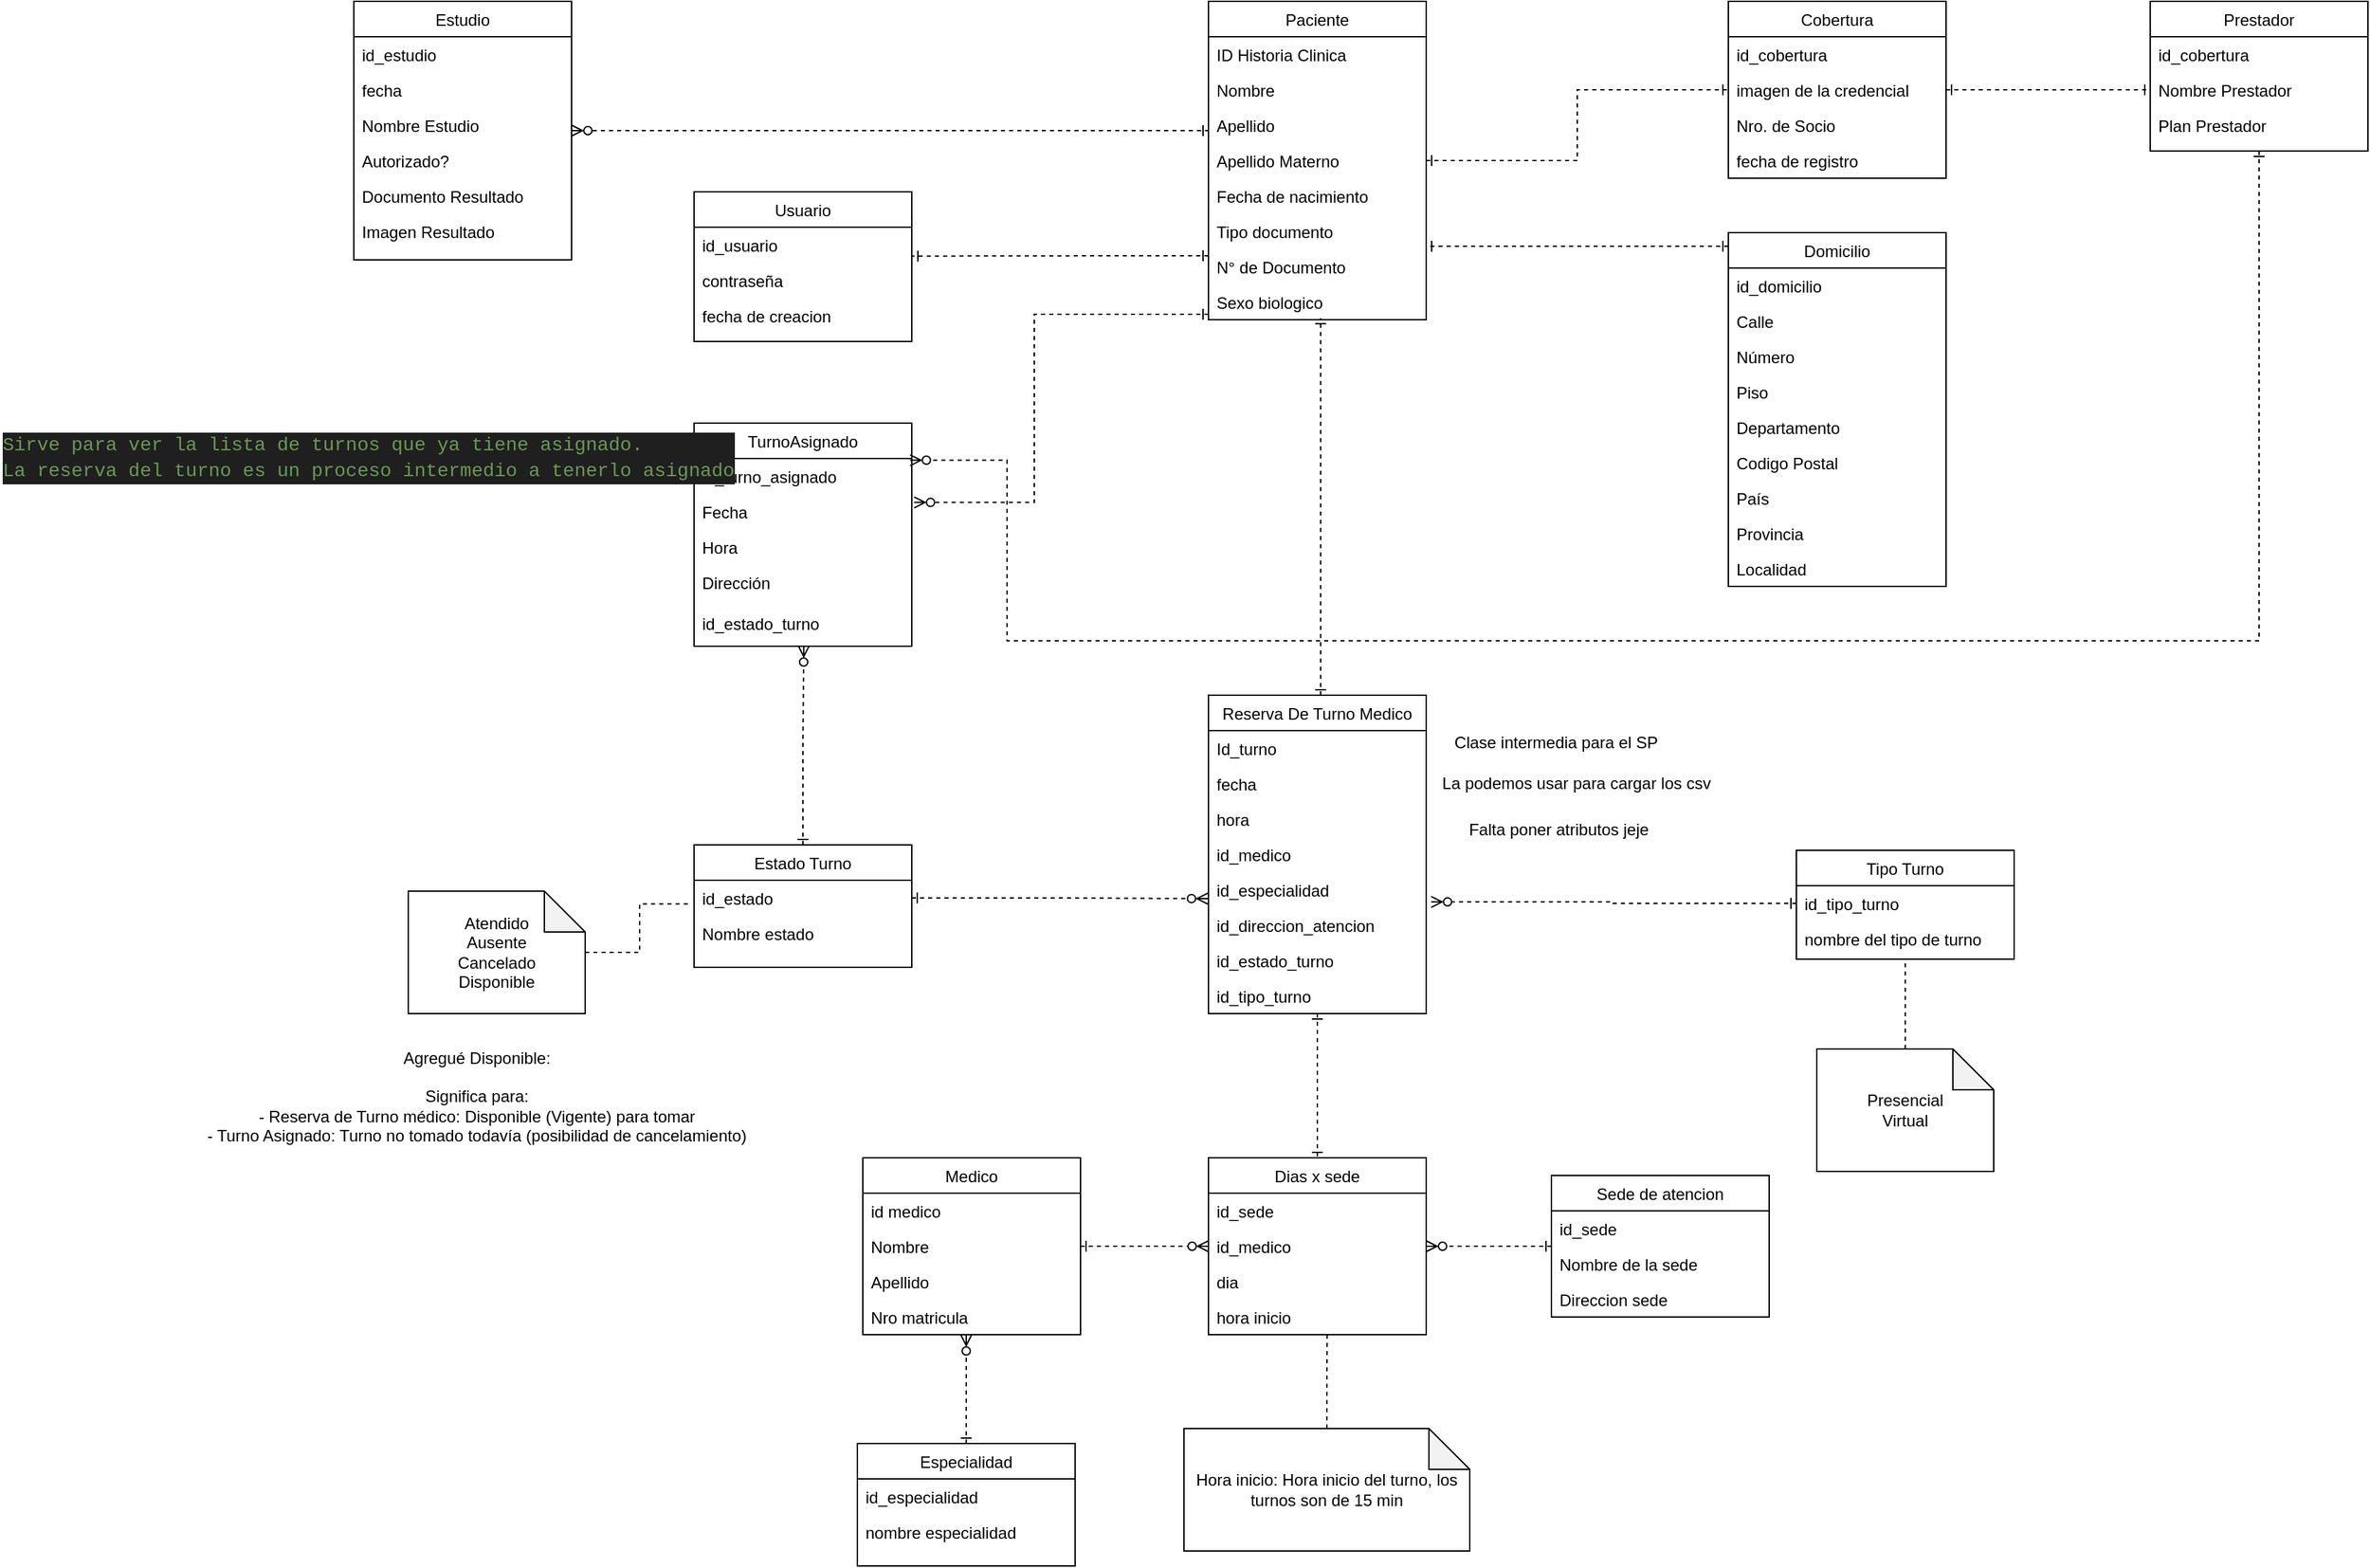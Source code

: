 <mxfile>
    <diagram id="C5RBs43oDa-KdzZeNtuy" name="Page-1">
        <mxGraphModel dx="1587" dy="499" grid="1" gridSize="10" guides="1" tooltips="1" connect="1" arrows="1" fold="1" page="0" pageScale="1" pageWidth="827" pageHeight="1169" math="0" shadow="0">
            <root>
                <mxCell id="WIyWlLk6GJQsqaUBKTNV-0"/>
                <mxCell id="WIyWlLk6GJQsqaUBKTNV-1" parent="WIyWlLk6GJQsqaUBKTNV-0"/>
                <mxCell id="zkfFHV4jXpPFQw0GAbJ--0" value="Estudio" style="swimlane;fontStyle=0;align=center;verticalAlign=top;childLayout=stackLayout;horizontal=1;startSize=26;horizontalStack=0;resizeParent=1;resizeLast=0;collapsible=1;marginBottom=0;rounded=0;shadow=0;strokeWidth=1;" parent="WIyWlLk6GJQsqaUBKTNV-1" vertex="1">
                    <mxGeometry x="-120" y="120" width="160" height="190" as="geometry">
                        <mxRectangle x="230" y="140" width="160" height="26" as="alternateBounds"/>
                    </mxGeometry>
                </mxCell>
                <mxCell id="zkfFHV4jXpPFQw0GAbJ--1" value="id_estudio" style="text;align=left;verticalAlign=top;spacingLeft=4;spacingRight=4;overflow=hidden;rotatable=0;points=[[0,0.5],[1,0.5]];portConstraint=eastwest;" parent="zkfFHV4jXpPFQw0GAbJ--0" vertex="1">
                    <mxGeometry y="26" width="160" height="26" as="geometry"/>
                </mxCell>
                <mxCell id="zkfFHV4jXpPFQw0GAbJ--2" value="fecha" style="text;align=left;verticalAlign=top;spacingLeft=4;spacingRight=4;overflow=hidden;rotatable=0;points=[[0,0.5],[1,0.5]];portConstraint=eastwest;rounded=0;shadow=0;html=0;" parent="zkfFHV4jXpPFQw0GAbJ--0" vertex="1">
                    <mxGeometry y="52" width="160" height="26" as="geometry"/>
                </mxCell>
                <mxCell id="zkfFHV4jXpPFQw0GAbJ--3" value="Nombre Estudio" style="text;align=left;verticalAlign=top;spacingLeft=4;spacingRight=4;overflow=hidden;rotatable=0;points=[[0,0.5],[1,0.5]];portConstraint=eastwest;rounded=0;shadow=0;html=0;" parent="zkfFHV4jXpPFQw0GAbJ--0" vertex="1">
                    <mxGeometry y="78" width="160" height="26" as="geometry"/>
                </mxCell>
                <mxCell id="pEM2ANyeIzqWAeLa3izc-1" value="Autorizado?" style="text;align=left;verticalAlign=top;spacingLeft=4;spacingRight=4;overflow=hidden;rotatable=0;points=[[0,0.5],[1,0.5]];portConstraint=eastwest;rounded=0;shadow=0;html=0;" parent="zkfFHV4jXpPFQw0GAbJ--0" vertex="1">
                    <mxGeometry y="104" width="160" height="26" as="geometry"/>
                </mxCell>
                <mxCell id="pEM2ANyeIzqWAeLa3izc-3" value="Documento Resultado" style="text;align=left;verticalAlign=top;spacingLeft=4;spacingRight=4;overflow=hidden;rotatable=0;points=[[0,0.5],[1,0.5]];portConstraint=eastwest;rounded=0;shadow=0;html=0;" parent="zkfFHV4jXpPFQw0GAbJ--0" vertex="1">
                    <mxGeometry y="130" width="160" height="26" as="geometry"/>
                </mxCell>
                <mxCell id="pEM2ANyeIzqWAeLa3izc-4" value="Imagen Resultado" style="text;align=left;verticalAlign=top;spacingLeft=4;spacingRight=4;overflow=hidden;rotatable=0;points=[[0,0.5],[1,0.5]];portConstraint=eastwest;rounded=0;shadow=0;html=0;" parent="zkfFHV4jXpPFQw0GAbJ--0" vertex="1">
                    <mxGeometry y="156" width="160" height="26" as="geometry"/>
                </mxCell>
                <mxCell id="zkfFHV4jXpPFQw0GAbJ--17" value="Paciente" style="swimlane;fontStyle=0;align=center;verticalAlign=top;childLayout=stackLayout;horizontal=1;startSize=26;horizontalStack=0;resizeParent=1;resizeLast=0;collapsible=1;marginBottom=0;rounded=0;shadow=0;strokeWidth=1;" parent="WIyWlLk6GJQsqaUBKTNV-1" vertex="1">
                    <mxGeometry x="508" y="120" width="160" height="234" as="geometry">
                        <mxRectangle x="550" y="140" width="160" height="26" as="alternateBounds"/>
                    </mxGeometry>
                </mxCell>
                <mxCell id="zkfFHV4jXpPFQw0GAbJ--18" value="ID Historia Clinica" style="text;align=left;verticalAlign=top;spacingLeft=4;spacingRight=4;overflow=hidden;rotatable=0;points=[[0,0.5],[1,0.5]];portConstraint=eastwest;" parent="zkfFHV4jXpPFQw0GAbJ--17" vertex="1">
                    <mxGeometry y="26" width="160" height="26" as="geometry"/>
                </mxCell>
                <mxCell id="zkfFHV4jXpPFQw0GAbJ--19" value="Nombre" style="text;align=left;verticalAlign=top;spacingLeft=4;spacingRight=4;overflow=hidden;rotatable=0;points=[[0,0.5],[1,0.5]];portConstraint=eastwest;rounded=0;shadow=0;html=0;" parent="zkfFHV4jXpPFQw0GAbJ--17" vertex="1">
                    <mxGeometry y="52" width="160" height="26" as="geometry"/>
                </mxCell>
                <mxCell id="zkfFHV4jXpPFQw0GAbJ--20" value="Apellido" style="text;align=left;verticalAlign=top;spacingLeft=4;spacingRight=4;overflow=hidden;rotatable=0;points=[[0,0.5],[1,0.5]];portConstraint=eastwest;rounded=0;shadow=0;html=0;" parent="zkfFHV4jXpPFQw0GAbJ--17" vertex="1">
                    <mxGeometry y="78" width="160" height="26" as="geometry"/>
                </mxCell>
                <mxCell id="zkfFHV4jXpPFQw0GAbJ--21" value="Apellido Materno" style="text;align=left;verticalAlign=top;spacingLeft=4;spacingRight=4;overflow=hidden;rotatable=0;points=[[0,0.5],[1,0.5]];portConstraint=eastwest;rounded=0;shadow=0;html=0;" parent="zkfFHV4jXpPFQw0GAbJ--17" vertex="1">
                    <mxGeometry y="104" width="160" height="26" as="geometry"/>
                </mxCell>
                <mxCell id="zkfFHV4jXpPFQw0GAbJ--22" value="Fecha de nacimiento" style="text;align=left;verticalAlign=top;spacingLeft=4;spacingRight=4;overflow=hidden;rotatable=0;points=[[0,0.5],[1,0.5]];portConstraint=eastwest;rounded=0;shadow=0;html=0;" parent="zkfFHV4jXpPFQw0GAbJ--17" vertex="1">
                    <mxGeometry y="130" width="160" height="26" as="geometry"/>
                </mxCell>
                <mxCell id="zkfFHV4jXpPFQw0GAbJ--25" value="Tipo documento" style="text;align=left;verticalAlign=top;spacingLeft=4;spacingRight=4;overflow=hidden;rotatable=0;points=[[0,0.5],[1,0.5]];portConstraint=eastwest;" parent="zkfFHV4jXpPFQw0GAbJ--17" vertex="1">
                    <mxGeometry y="156" width="160" height="26" as="geometry"/>
                </mxCell>
                <mxCell id="pEM2ANyeIzqWAeLa3izc-5" value="N° de Documento&#10;" style="text;align=left;verticalAlign=top;spacingLeft=4;spacingRight=4;overflow=hidden;rotatable=0;points=[[0,0.5],[1,0.5]];portConstraint=eastwest;" parent="zkfFHV4jXpPFQw0GAbJ--17" vertex="1">
                    <mxGeometry y="182" width="160" height="26" as="geometry"/>
                </mxCell>
                <mxCell id="pEM2ANyeIzqWAeLa3izc-6" value="Sexo biologico" style="text;align=left;verticalAlign=top;spacingLeft=4;spacingRight=4;overflow=hidden;rotatable=0;points=[[0,0.5],[1,0.5]];portConstraint=eastwest;" parent="zkfFHV4jXpPFQw0GAbJ--17" vertex="1">
                    <mxGeometry y="208" width="160" height="26" as="geometry"/>
                </mxCell>
                <mxCell id="zkfFHV4jXpPFQw0GAbJ--26" value="" style="endArrow=ERone;shadow=0;strokeWidth=1;rounded=0;curved=0;endFill=0;edgeStyle=elbowEdgeStyle;elbow=vertical;startArrow=ERzeroToMany;startFill=0;dashed=1;" parent="WIyWlLk6GJQsqaUBKTNV-1" source="zkfFHV4jXpPFQw0GAbJ--0" target="zkfFHV4jXpPFQw0GAbJ--17" edge="1">
                    <mxGeometry x="0.5" y="41" relative="1" as="geometry">
                        <mxPoint x="380" y="192" as="sourcePoint"/>
                        <mxPoint x="540" y="192" as="targetPoint"/>
                        <mxPoint x="-40" y="32" as="offset"/>
                    </mxGeometry>
                </mxCell>
                <mxCell id="zkfFHV4jXpPFQw0GAbJ--27" value="" style="resizable=0;align=left;verticalAlign=bottom;labelBackgroundColor=none;fontSize=12;" parent="zkfFHV4jXpPFQw0GAbJ--26" connectable="0" vertex="1">
                    <mxGeometry x="-1" relative="1" as="geometry">
                        <mxPoint y="4" as="offset"/>
                    </mxGeometry>
                </mxCell>
                <mxCell id="pEM2ANyeIzqWAeLa3izc-139" style="edgeStyle=orthogonalEdgeStyle;rounded=0;orthogonalLoop=1;jettySize=auto;html=1;entryX=0.5;entryY=0;entryDx=0;entryDy=0;dashed=1;endArrow=ERone;endFill=0;startArrow=ERone;startFill=0;" parent="WIyWlLk6GJQsqaUBKTNV-1" source="pEM2ANyeIzqWAeLa3izc-7" target="pEM2ANyeIzqWAeLa3izc-114" edge="1">
                    <mxGeometry relative="1" as="geometry"/>
                </mxCell>
                <mxCell id="pEM2ANyeIzqWAeLa3izc-7" value="Reserva De Turno Medico" style="swimlane;fontStyle=0;align=center;verticalAlign=top;childLayout=stackLayout;horizontal=1;startSize=26;horizontalStack=0;resizeParent=1;resizeLast=0;collapsible=1;marginBottom=0;rounded=0;shadow=0;strokeWidth=1;" parent="WIyWlLk6GJQsqaUBKTNV-1" vertex="1">
                    <mxGeometry x="508" y="630" width="160" height="234" as="geometry">
                        <mxRectangle x="550" y="140" width="160" height="26" as="alternateBounds"/>
                    </mxGeometry>
                </mxCell>
                <mxCell id="pEM2ANyeIzqWAeLa3izc-8" value="Id_turno" style="text;align=left;verticalAlign=top;spacingLeft=4;spacingRight=4;overflow=hidden;rotatable=0;points=[[0,0.5],[1,0.5]];portConstraint=eastwest;" parent="pEM2ANyeIzqWAeLa3izc-7" vertex="1">
                    <mxGeometry y="26" width="160" height="26" as="geometry"/>
                </mxCell>
                <mxCell id="pEM2ANyeIzqWAeLa3izc-9" value="fecha" style="text;align=left;verticalAlign=top;spacingLeft=4;spacingRight=4;overflow=hidden;rotatable=0;points=[[0,0.5],[1,0.5]];portConstraint=eastwest;rounded=0;shadow=0;html=0;" parent="pEM2ANyeIzqWAeLa3izc-7" vertex="1">
                    <mxGeometry y="52" width="160" height="26" as="geometry"/>
                </mxCell>
                <mxCell id="pEM2ANyeIzqWAeLa3izc-10" value="hora" style="text;align=left;verticalAlign=top;spacingLeft=4;spacingRight=4;overflow=hidden;rotatable=0;points=[[0,0.5],[1,0.5]];portConstraint=eastwest;rounded=0;shadow=0;html=0;" parent="pEM2ANyeIzqWAeLa3izc-7" vertex="1">
                    <mxGeometry y="78" width="160" height="26" as="geometry"/>
                </mxCell>
                <mxCell id="pEM2ANyeIzqWAeLa3izc-11" value="id_medico" style="text;align=left;verticalAlign=top;spacingLeft=4;spacingRight=4;overflow=hidden;rotatable=0;points=[[0,0.5],[1,0.5]];portConstraint=eastwest;rounded=0;shadow=0;html=0;" parent="pEM2ANyeIzqWAeLa3izc-7" vertex="1">
                    <mxGeometry y="104" width="160" height="26" as="geometry"/>
                </mxCell>
                <mxCell id="pEM2ANyeIzqWAeLa3izc-12" value="id_especialidad" style="text;align=left;verticalAlign=top;spacingLeft=4;spacingRight=4;overflow=hidden;rotatable=0;points=[[0,0.5],[1,0.5]];portConstraint=eastwest;rounded=0;shadow=0;html=0;" parent="pEM2ANyeIzqWAeLa3izc-7" vertex="1">
                    <mxGeometry y="130" width="160" height="26" as="geometry"/>
                </mxCell>
                <mxCell id="pEM2ANyeIzqWAeLa3izc-13" value="id_direccion_atencion" style="text;align=left;verticalAlign=top;spacingLeft=4;spacingRight=4;overflow=hidden;rotatable=0;points=[[0,0.5],[1,0.5]];portConstraint=eastwest;" parent="pEM2ANyeIzqWAeLa3izc-7" vertex="1">
                    <mxGeometry y="156" width="160" height="26" as="geometry"/>
                </mxCell>
                <mxCell id="pEM2ANyeIzqWAeLa3izc-14" value="id_estado_turno" style="text;align=left;verticalAlign=top;spacingLeft=4;spacingRight=4;overflow=hidden;rotatable=0;points=[[0,0.5],[1,0.5]];portConstraint=eastwest;" parent="pEM2ANyeIzqWAeLa3izc-7" vertex="1">
                    <mxGeometry y="182" width="160" height="26" as="geometry"/>
                </mxCell>
                <mxCell id="pEM2ANyeIzqWAeLa3izc-15" value="id_tipo_turno" style="text;align=left;verticalAlign=top;spacingLeft=4;spacingRight=4;overflow=hidden;rotatable=0;points=[[0,0.5],[1,0.5]];portConstraint=eastwest;" parent="pEM2ANyeIzqWAeLa3izc-7" vertex="1">
                    <mxGeometry y="208" width="160" height="26" as="geometry"/>
                </mxCell>
                <mxCell id="pEM2ANyeIzqWAeLa3izc-16" style="edgeStyle=orthogonalEdgeStyle;rounded=0;orthogonalLoop=1;jettySize=auto;html=1;entryX=0.515;entryY=0.959;entryDx=0;entryDy=0;entryPerimeter=0;endArrow=ERone;endFill=0;dashed=1;startArrow=ERone;startFill=0;" parent="WIyWlLk6GJQsqaUBKTNV-1" source="pEM2ANyeIzqWAeLa3izc-7" target="pEM2ANyeIzqWAeLa3izc-6" edge="1">
                    <mxGeometry relative="1" as="geometry">
                        <Array as="points">
                            <mxPoint x="590" y="353"/>
                        </Array>
                    </mxGeometry>
                </mxCell>
                <mxCell id="pEM2ANyeIzqWAeLa3izc-18" value="TurnoAsignado" style="swimlane;fontStyle=0;align=center;verticalAlign=top;childLayout=stackLayout;horizontal=1;startSize=26;horizontalStack=0;resizeParent=1;resizeLast=0;collapsible=1;marginBottom=0;rounded=0;shadow=0;strokeWidth=1;" parent="WIyWlLk6GJQsqaUBKTNV-1" vertex="1">
                    <mxGeometry x="130" y="430" width="160" height="164" as="geometry">
                        <mxRectangle x="550" y="140" width="160" height="26" as="alternateBounds"/>
                    </mxGeometry>
                </mxCell>
                <mxCell id="pEM2ANyeIzqWAeLa3izc-19" value="id_turno_asignado" style="text;align=left;verticalAlign=top;spacingLeft=4;spacingRight=4;overflow=hidden;rotatable=0;points=[[0,0.5],[1,0.5]];portConstraint=eastwest;" parent="pEM2ANyeIzqWAeLa3izc-18" vertex="1">
                    <mxGeometry y="26" width="160" height="26" as="geometry"/>
                </mxCell>
                <mxCell id="pEM2ANyeIzqWAeLa3izc-20" value="Fecha" style="text;align=left;verticalAlign=top;spacingLeft=4;spacingRight=4;overflow=hidden;rotatable=0;points=[[0,0.5],[1,0.5]];portConstraint=eastwest;rounded=0;shadow=0;html=0;" parent="pEM2ANyeIzqWAeLa3izc-18" vertex="1">
                    <mxGeometry y="52" width="160" height="26" as="geometry"/>
                </mxCell>
                <mxCell id="pEM2ANyeIzqWAeLa3izc-21" value="Hora" style="text;align=left;verticalAlign=top;spacingLeft=4;spacingRight=4;overflow=hidden;rotatable=0;points=[[0,0.5],[1,0.5]];portConstraint=eastwest;rounded=0;shadow=0;html=0;" parent="pEM2ANyeIzqWAeLa3izc-18" vertex="1">
                    <mxGeometry y="78" width="160" height="26" as="geometry"/>
                </mxCell>
                <mxCell id="pEM2ANyeIzqWAeLa3izc-22" value="Dirección" style="text;align=left;verticalAlign=top;spacingLeft=4;spacingRight=4;overflow=hidden;rotatable=0;points=[[0,0.5],[1,0.5]];portConstraint=eastwest;rounded=0;shadow=0;html=0;" parent="pEM2ANyeIzqWAeLa3izc-18" vertex="1">
                    <mxGeometry y="104" width="160" height="30" as="geometry"/>
                </mxCell>
                <mxCell id="pEM2ANyeIzqWAeLa3izc-27" value="id_estado_turno" style="text;align=left;verticalAlign=top;spacingLeft=4;spacingRight=4;overflow=hidden;rotatable=0;points=[[0,0.5],[1,0.5]];portConstraint=eastwest;rounded=0;shadow=0;html=0;" parent="pEM2ANyeIzqWAeLa3izc-18" vertex="1">
                    <mxGeometry y="134" width="160" height="30" as="geometry"/>
                </mxCell>
                <mxCell id="pEM2ANyeIzqWAeLa3izc-34" style="edgeStyle=orthogonalEdgeStyle;rounded=0;orthogonalLoop=1;jettySize=auto;html=1;entryX=1.011;entryY=0.242;entryDx=0;entryDy=0;entryPerimeter=0;startArrow=ERone;startFill=0;endArrow=ERzeroToMany;endFill=0;dashed=1;" parent="WIyWlLk6GJQsqaUBKTNV-1" source="zkfFHV4jXpPFQw0GAbJ--17" target="pEM2ANyeIzqWAeLa3izc-20" edge="1">
                    <mxGeometry relative="1" as="geometry">
                        <Array as="points">
                            <mxPoint x="380" y="350"/>
                            <mxPoint x="380" y="488"/>
                        </Array>
                    </mxGeometry>
                </mxCell>
                <mxCell id="pEM2ANyeIzqWAeLa3izc-35" value="Usuario" style="swimlane;fontStyle=0;align=center;verticalAlign=top;childLayout=stackLayout;horizontal=1;startSize=26;horizontalStack=0;resizeParent=1;resizeLast=0;collapsible=1;marginBottom=0;rounded=0;shadow=0;strokeWidth=1;" parent="WIyWlLk6GJQsqaUBKTNV-1" vertex="1">
                    <mxGeometry x="130" y="260" width="160" height="110" as="geometry">
                        <mxRectangle x="550" y="140" width="160" height="26" as="alternateBounds"/>
                    </mxGeometry>
                </mxCell>
                <mxCell id="pEM2ANyeIzqWAeLa3izc-36" value="id_usuario" style="text;align=left;verticalAlign=top;spacingLeft=4;spacingRight=4;overflow=hidden;rotatable=0;points=[[0,0.5],[1,0.5]];portConstraint=eastwest;" parent="pEM2ANyeIzqWAeLa3izc-35" vertex="1">
                    <mxGeometry y="26" width="160" height="26" as="geometry"/>
                </mxCell>
                <mxCell id="pEM2ANyeIzqWAeLa3izc-37" value="contraseña" style="text;align=left;verticalAlign=top;spacingLeft=4;spacingRight=4;overflow=hidden;rotatable=0;points=[[0,0.5],[1,0.5]];portConstraint=eastwest;rounded=0;shadow=0;html=0;" parent="pEM2ANyeIzqWAeLa3izc-35" vertex="1">
                    <mxGeometry y="52" width="160" height="26" as="geometry"/>
                </mxCell>
                <mxCell id="pEM2ANyeIzqWAeLa3izc-38" value="fecha de creacion" style="text;align=left;verticalAlign=top;spacingLeft=4;spacingRight=4;overflow=hidden;rotatable=0;points=[[0,0.5],[1,0.5]];portConstraint=eastwest;rounded=0;shadow=0;html=0;" parent="pEM2ANyeIzqWAeLa3izc-35" vertex="1">
                    <mxGeometry y="78" width="160" height="26" as="geometry"/>
                </mxCell>
                <mxCell id="pEM2ANyeIzqWAeLa3izc-47" style="edgeStyle=orthogonalEdgeStyle;rounded=0;orthogonalLoop=1;jettySize=auto;html=1;entryX=1.003;entryY=0.817;entryDx=0;entryDy=0;entryPerimeter=0;endArrow=ERone;endFill=0;startArrow=ERone;startFill=0;dashed=1;" parent="WIyWlLk6GJQsqaUBKTNV-1" source="zkfFHV4jXpPFQw0GAbJ--17" target="pEM2ANyeIzqWAeLa3izc-36" edge="1">
                    <mxGeometry relative="1" as="geometry">
                        <Array as="points">
                            <mxPoint x="450" y="307"/>
                            <mxPoint x="450" y="307"/>
                        </Array>
                    </mxGeometry>
                </mxCell>
                <mxCell id="pEM2ANyeIzqWAeLa3izc-48" value="Cobertura" style="swimlane;fontStyle=0;align=center;verticalAlign=top;childLayout=stackLayout;horizontal=1;startSize=26;horizontalStack=0;resizeParent=1;resizeLast=0;collapsible=1;marginBottom=0;rounded=0;shadow=0;strokeWidth=1;" parent="WIyWlLk6GJQsqaUBKTNV-1" vertex="1">
                    <mxGeometry x="890" y="120" width="160" height="130" as="geometry">
                        <mxRectangle x="550" y="140" width="160" height="26" as="alternateBounds"/>
                    </mxGeometry>
                </mxCell>
                <mxCell id="pEM2ANyeIzqWAeLa3izc-49" value="id_cobertura" style="text;align=left;verticalAlign=top;spacingLeft=4;spacingRight=4;overflow=hidden;rotatable=0;points=[[0,0.5],[1,0.5]];portConstraint=eastwest;" parent="pEM2ANyeIzqWAeLa3izc-48" vertex="1">
                    <mxGeometry y="26" width="160" height="26" as="geometry"/>
                </mxCell>
                <mxCell id="pEM2ANyeIzqWAeLa3izc-50" value="imagen de la credencial" style="text;align=left;verticalAlign=top;spacingLeft=4;spacingRight=4;overflow=hidden;rotatable=0;points=[[0,0.5],[1,0.5]];portConstraint=eastwest;rounded=0;shadow=0;html=0;" parent="pEM2ANyeIzqWAeLa3izc-48" vertex="1">
                    <mxGeometry y="52" width="160" height="26" as="geometry"/>
                </mxCell>
                <mxCell id="pEM2ANyeIzqWAeLa3izc-51" value="Nro. de Socio" style="text;align=left;verticalAlign=top;spacingLeft=4;spacingRight=4;overflow=hidden;rotatable=0;points=[[0,0.5],[1,0.5]];portConstraint=eastwest;rounded=0;shadow=0;html=0;" parent="pEM2ANyeIzqWAeLa3izc-48" vertex="1">
                    <mxGeometry y="78" width="160" height="26" as="geometry"/>
                </mxCell>
                <mxCell id="pEM2ANyeIzqWAeLa3izc-52" value="fecha de registro" style="text;align=left;verticalAlign=top;spacingLeft=4;spacingRight=4;overflow=hidden;rotatable=0;points=[[0,0.5],[1,0.5]];portConstraint=eastwest;rounded=0;shadow=0;html=0;" parent="pEM2ANyeIzqWAeLa3izc-48" vertex="1">
                    <mxGeometry y="104" width="160" height="26" as="geometry"/>
                </mxCell>
                <mxCell id="pEM2ANyeIzqWAeLa3izc-57" style="edgeStyle=orthogonalEdgeStyle;rounded=0;orthogonalLoop=1;jettySize=auto;html=1;entryX=0;entryY=0.5;entryDx=0;entryDy=0;dashed=1;endArrow=ERone;endFill=0;startArrow=ERone;startFill=0;" parent="WIyWlLk6GJQsqaUBKTNV-1" source="zkfFHV4jXpPFQw0GAbJ--21" target="pEM2ANyeIzqWAeLa3izc-50" edge="1">
                    <mxGeometry relative="1" as="geometry"/>
                </mxCell>
                <mxCell id="pEM2ANyeIzqWAeLa3izc-58" value="Prestador" style="swimlane;fontStyle=0;align=center;verticalAlign=top;childLayout=stackLayout;horizontal=1;startSize=26;horizontalStack=0;resizeParent=1;resizeLast=0;collapsible=1;marginBottom=0;rounded=0;shadow=0;strokeWidth=1;" parent="WIyWlLk6GJQsqaUBKTNV-1" vertex="1">
                    <mxGeometry x="1200" y="120" width="160" height="110" as="geometry">
                        <mxRectangle x="550" y="140" width="160" height="26" as="alternateBounds"/>
                    </mxGeometry>
                </mxCell>
                <mxCell id="pEM2ANyeIzqWAeLa3izc-59" value="id_cobertura" style="text;align=left;verticalAlign=top;spacingLeft=4;spacingRight=4;overflow=hidden;rotatable=0;points=[[0,0.5],[1,0.5]];portConstraint=eastwest;" parent="pEM2ANyeIzqWAeLa3izc-58" vertex="1">
                    <mxGeometry y="26" width="160" height="26" as="geometry"/>
                </mxCell>
                <mxCell id="pEM2ANyeIzqWAeLa3izc-60" value="Nombre Prestador" style="text;align=left;verticalAlign=top;spacingLeft=4;spacingRight=4;overflow=hidden;rotatable=0;points=[[0,0.5],[1,0.5]];portConstraint=eastwest;rounded=0;shadow=0;html=0;" parent="pEM2ANyeIzqWAeLa3izc-58" vertex="1">
                    <mxGeometry y="52" width="160" height="26" as="geometry"/>
                </mxCell>
                <mxCell id="pEM2ANyeIzqWAeLa3izc-64" value="Plan Prestador" style="text;align=left;verticalAlign=top;spacingLeft=4;spacingRight=4;overflow=hidden;rotatable=0;points=[[0,0.5],[1,0.5]];portConstraint=eastwest;rounded=0;shadow=0;html=0;" parent="pEM2ANyeIzqWAeLa3izc-58" vertex="1">
                    <mxGeometry y="78" width="160" height="26" as="geometry"/>
                </mxCell>
                <mxCell id="pEM2ANyeIzqWAeLa3izc-63" style="edgeStyle=orthogonalEdgeStyle;rounded=0;orthogonalLoop=1;jettySize=auto;html=1;entryX=0;entryY=0.5;entryDx=0;entryDy=0;dashed=1;endArrow=ERone;endFill=0;startArrow=ERone;startFill=0;" parent="WIyWlLk6GJQsqaUBKTNV-1" source="pEM2ANyeIzqWAeLa3izc-50" target="pEM2ANyeIzqWAeLa3izc-60" edge="1">
                    <mxGeometry relative="1" as="geometry"/>
                </mxCell>
                <mxCell id="pEM2ANyeIzqWAeLa3izc-65" style="edgeStyle=orthogonalEdgeStyle;rounded=0;orthogonalLoop=1;jettySize=auto;html=1;entryX=0.992;entryY=0.049;entryDx=0;entryDy=0;entryPerimeter=0;endArrow=ERzeroToMany;endFill=0;startArrow=ERone;startFill=0;dashed=1;" parent="WIyWlLk6GJQsqaUBKTNV-1" source="pEM2ANyeIzqWAeLa3izc-58" target="pEM2ANyeIzqWAeLa3izc-19" edge="1">
                    <mxGeometry relative="1" as="geometry">
                        <Array as="points">
                            <mxPoint x="1280" y="590"/>
                            <mxPoint x="360" y="590"/>
                            <mxPoint x="360" y="457"/>
                        </Array>
                    </mxGeometry>
                </mxCell>
                <mxCell id="pEM2ANyeIzqWAeLa3izc-66" value="Clase intermedia para el SP" style="text;html=1;align=center;verticalAlign=middle;resizable=0;points=[];autosize=1;strokeColor=none;fillColor=none;" parent="WIyWlLk6GJQsqaUBKTNV-1" vertex="1">
                    <mxGeometry x="678" y="650" width="170" height="30" as="geometry"/>
                </mxCell>
                <mxCell id="pEM2ANyeIzqWAeLa3izc-67" value="Estado Turno" style="swimlane;fontStyle=0;align=center;verticalAlign=top;childLayout=stackLayout;horizontal=1;startSize=26;horizontalStack=0;resizeParent=1;resizeLast=0;collapsible=1;marginBottom=0;rounded=0;shadow=0;strokeWidth=1;" parent="WIyWlLk6GJQsqaUBKTNV-1" vertex="1">
                    <mxGeometry x="130" y="740" width="160" height="90" as="geometry">
                        <mxRectangle x="550" y="140" width="160" height="26" as="alternateBounds"/>
                    </mxGeometry>
                </mxCell>
                <mxCell id="pEM2ANyeIzqWAeLa3izc-68" value="id_estado" style="text;align=left;verticalAlign=top;spacingLeft=4;spacingRight=4;overflow=hidden;rotatable=0;points=[[0,0.5],[1,0.5]];portConstraint=eastwest;" parent="pEM2ANyeIzqWAeLa3izc-67" vertex="1">
                    <mxGeometry y="26" width="160" height="26" as="geometry"/>
                </mxCell>
                <mxCell id="pEM2ANyeIzqWAeLa3izc-69" value="Nombre estado" style="text;align=left;verticalAlign=top;spacingLeft=4;spacingRight=4;overflow=hidden;rotatable=0;points=[[0,0.5],[1,0.5]];portConstraint=eastwest;rounded=0;shadow=0;html=0;" parent="pEM2ANyeIzqWAeLa3izc-67" vertex="1">
                    <mxGeometry y="52" width="160" height="26" as="geometry"/>
                </mxCell>
                <mxCell id="pEM2ANyeIzqWAeLa3izc-73" style="edgeStyle=orthogonalEdgeStyle;rounded=0;orthogonalLoop=1;jettySize=auto;html=1;entryX=0.504;entryY=0.988;entryDx=0;entryDy=0;entryPerimeter=0;endArrow=ERzeroToMany;endFill=0;dashed=1;startArrow=ERone;startFill=0;" parent="WIyWlLk6GJQsqaUBKTNV-1" source="pEM2ANyeIzqWAeLa3izc-67" target="pEM2ANyeIzqWAeLa3izc-27" edge="1">
                    <mxGeometry relative="1" as="geometry">
                        <Array as="points"/>
                    </mxGeometry>
                </mxCell>
                <mxCell id="pEM2ANyeIzqWAeLa3izc-74" style="edgeStyle=orthogonalEdgeStyle;rounded=0;orthogonalLoop=1;jettySize=auto;html=1;entryX=-0.003;entryY=0.75;entryDx=0;entryDy=0;entryPerimeter=0;endArrow=ERzeroToMany;endFill=0;dashed=1;startArrow=ERone;startFill=0;" parent="WIyWlLk6GJQsqaUBKTNV-1" source="pEM2ANyeIzqWAeLa3izc-68" target="pEM2ANyeIzqWAeLa3izc-12" edge="1">
                    <mxGeometry relative="1" as="geometry"/>
                </mxCell>
                <mxCell id="pEM2ANyeIzqWAeLa3izc-75" value="La podemos usar para cargar los csv" style="text;html=1;align=center;verticalAlign=middle;resizable=0;points=[];autosize=1;strokeColor=none;fillColor=none;" parent="WIyWlLk6GJQsqaUBKTNV-1" vertex="1">
                    <mxGeometry x="668" y="680" width="220" height="30" as="geometry"/>
                </mxCell>
                <mxCell id="pEM2ANyeIzqWAeLa3izc-76" value="Atendido&lt;div&gt;Ausente&lt;/div&gt;&lt;div&gt;Cancelado&lt;br&gt;Disponible&lt;/div&gt;" style="shape=note;whiteSpace=wrap;html=1;backgroundOutline=1;darkOpacity=0.05;" parent="WIyWlLk6GJQsqaUBKTNV-1" vertex="1">
                    <mxGeometry x="-80" y="774" width="130" height="90" as="geometry"/>
                </mxCell>
                <mxCell id="pEM2ANyeIzqWAeLa3izc-77" style="edgeStyle=orthogonalEdgeStyle;rounded=0;orthogonalLoop=1;jettySize=auto;html=1;entryX=-0.014;entryY=0.669;entryDx=0;entryDy=0;entryPerimeter=0;endArrow=none;endFill=0;dashed=1;" parent="WIyWlLk6GJQsqaUBKTNV-1" source="pEM2ANyeIzqWAeLa3izc-76" target="pEM2ANyeIzqWAeLa3izc-68" edge="1">
                    <mxGeometry relative="1" as="geometry"/>
                </mxCell>
                <mxCell id="pEM2ANyeIzqWAeLa3izc-78" value="Tipo Turno" style="swimlane;fontStyle=0;align=center;verticalAlign=top;childLayout=stackLayout;horizontal=1;startSize=26;horizontalStack=0;resizeParent=1;resizeLast=0;collapsible=1;marginBottom=0;rounded=0;shadow=0;strokeWidth=1;" parent="WIyWlLk6GJQsqaUBKTNV-1" vertex="1">
                    <mxGeometry x="940" y="744" width="160" height="80" as="geometry">
                        <mxRectangle x="550" y="140" width="160" height="26" as="alternateBounds"/>
                    </mxGeometry>
                </mxCell>
                <mxCell id="pEM2ANyeIzqWAeLa3izc-79" value="id_tipo_turno" style="text;align=left;verticalAlign=top;spacingLeft=4;spacingRight=4;overflow=hidden;rotatable=0;points=[[0,0.5],[1,0.5]];portConstraint=eastwest;" parent="pEM2ANyeIzqWAeLa3izc-78" vertex="1">
                    <mxGeometry y="26" width="160" height="26" as="geometry"/>
                </mxCell>
                <mxCell id="pEM2ANyeIzqWAeLa3izc-80" value="nombre del tipo de turno" style="text;align=left;verticalAlign=top;spacingLeft=4;spacingRight=4;overflow=hidden;rotatable=0;points=[[0,0.5],[1,0.5]];portConstraint=eastwest;rounded=0;shadow=0;html=0;" parent="pEM2ANyeIzqWAeLa3izc-78" vertex="1">
                    <mxGeometry y="52" width="160" height="26" as="geometry"/>
                </mxCell>
                <mxCell id="pEM2ANyeIzqWAeLa3izc-88" style="edgeStyle=orthogonalEdgeStyle;rounded=0;orthogonalLoop=1;jettySize=auto;html=1;entryX=0.5;entryY=1;entryDx=0;entryDy=0;endArrow=none;endFill=0;dashed=1;" parent="WIyWlLk6GJQsqaUBKTNV-1" source="pEM2ANyeIzqWAeLa3izc-87" target="pEM2ANyeIzqWAeLa3izc-78" edge="1">
                    <mxGeometry relative="1" as="geometry"/>
                </mxCell>
                <mxCell id="pEM2ANyeIzqWAeLa3izc-87" value="Presencial&lt;br&gt;Virtual" style="shape=note;whiteSpace=wrap;html=1;backgroundOutline=1;darkOpacity=0.05;" parent="WIyWlLk6GJQsqaUBKTNV-1" vertex="1">
                    <mxGeometry x="955" y="890" width="130" height="90" as="geometry"/>
                </mxCell>
                <mxCell id="pEM2ANyeIzqWAeLa3izc-89" style="edgeStyle=orthogonalEdgeStyle;rounded=0;orthogonalLoop=1;jettySize=auto;html=1;entryX=1.023;entryY=-0.157;entryDx=0;entryDy=0;entryPerimeter=0;startArrow=ERone;startFill=0;endArrow=ERzeroToMany;endFill=0;dashed=1;" parent="WIyWlLk6GJQsqaUBKTNV-1" source="pEM2ANyeIzqWAeLa3izc-79" target="pEM2ANyeIzqWAeLa3izc-13" edge="1">
                    <mxGeometry relative="1" as="geometry"/>
                </mxCell>
                <mxCell id="pEM2ANyeIzqWAeLa3izc-92" value="Agregué Disponible:&lt;div&gt;&lt;br&gt;&lt;/div&gt;&lt;div&gt;Significa para:&lt;/div&gt;&lt;div&gt;- Reserva de Turno médico: Disponible (Vigente) para tomar&lt;/div&gt;&lt;div&gt;- Turno Asignado: Turno no tomado todavía (posibilidad de cancelamiento)&lt;/div&gt;" style="text;html=1;align=center;verticalAlign=middle;resizable=0;points=[];autosize=1;strokeColor=none;fillColor=none;" parent="WIyWlLk6GJQsqaUBKTNV-1" vertex="1">
                    <mxGeometry x="-240" y="880" width="420" height="90" as="geometry"/>
                </mxCell>
                <mxCell id="pEM2ANyeIzqWAeLa3izc-103" style="edgeStyle=orthogonalEdgeStyle;rounded=0;orthogonalLoop=1;jettySize=auto;html=1;startArrow=ERone;startFill=0;endArrow=ERone;endFill=0;dashed=1;" parent="WIyWlLk6GJQsqaUBKTNV-1" source="pEM2ANyeIzqWAeLa3izc-93" edge="1">
                    <mxGeometry relative="1" as="geometry">
                        <mxPoint x="668" y="300" as="targetPoint"/>
                        <Array as="points">
                            <mxPoint x="668" y="300"/>
                        </Array>
                    </mxGeometry>
                </mxCell>
                <mxCell id="pEM2ANyeIzqWAeLa3izc-93" value="Domicilio" style="swimlane;fontStyle=0;align=center;verticalAlign=top;childLayout=stackLayout;horizontal=1;startSize=26;horizontalStack=0;resizeParent=1;resizeLast=0;collapsible=1;marginBottom=0;rounded=0;shadow=0;strokeWidth=1;" parent="WIyWlLk6GJQsqaUBKTNV-1" vertex="1">
                    <mxGeometry x="890" y="290" width="160" height="260" as="geometry">
                        <mxRectangle x="550" y="140" width="160" height="26" as="alternateBounds"/>
                    </mxGeometry>
                </mxCell>
                <mxCell id="pEM2ANyeIzqWAeLa3izc-94" value="id_domicilio" style="text;align=left;verticalAlign=top;spacingLeft=4;spacingRight=4;overflow=hidden;rotatable=0;points=[[0,0.5],[1,0.5]];portConstraint=eastwest;" parent="pEM2ANyeIzqWAeLa3izc-93" vertex="1">
                    <mxGeometry y="26" width="160" height="26" as="geometry"/>
                </mxCell>
                <mxCell id="pEM2ANyeIzqWAeLa3izc-95" value="Calle" style="text;align=left;verticalAlign=top;spacingLeft=4;spacingRight=4;overflow=hidden;rotatable=0;points=[[0,0.5],[1,0.5]];portConstraint=eastwest;rounded=0;shadow=0;html=0;" parent="pEM2ANyeIzqWAeLa3izc-93" vertex="1">
                    <mxGeometry y="52" width="160" height="26" as="geometry"/>
                </mxCell>
                <mxCell id="pEM2ANyeIzqWAeLa3izc-96" value="Número" style="text;align=left;verticalAlign=top;spacingLeft=4;spacingRight=4;overflow=hidden;rotatable=0;points=[[0,0.5],[1,0.5]];portConstraint=eastwest;rounded=0;shadow=0;html=0;" parent="pEM2ANyeIzqWAeLa3izc-93" vertex="1">
                    <mxGeometry y="78" width="160" height="26" as="geometry"/>
                </mxCell>
                <mxCell id="pEM2ANyeIzqWAeLa3izc-97" value="Piso" style="text;align=left;verticalAlign=top;spacingLeft=4;spacingRight=4;overflow=hidden;rotatable=0;points=[[0,0.5],[1,0.5]];portConstraint=eastwest;rounded=0;shadow=0;html=0;" parent="pEM2ANyeIzqWAeLa3izc-93" vertex="1">
                    <mxGeometry y="104" width="160" height="26" as="geometry"/>
                </mxCell>
                <mxCell id="pEM2ANyeIzqWAeLa3izc-98" value="Departamento" style="text;align=left;verticalAlign=top;spacingLeft=4;spacingRight=4;overflow=hidden;rotatable=0;points=[[0,0.5],[1,0.5]];portConstraint=eastwest;rounded=0;shadow=0;html=0;" parent="pEM2ANyeIzqWAeLa3izc-93" vertex="1">
                    <mxGeometry y="130" width="160" height="26" as="geometry"/>
                </mxCell>
                <mxCell id="pEM2ANyeIzqWAeLa3izc-99" value="Codigo Postal" style="text;align=left;verticalAlign=top;spacingLeft=4;spacingRight=4;overflow=hidden;rotatable=0;points=[[0,0.5],[1,0.5]];portConstraint=eastwest;rounded=0;shadow=0;html=0;" parent="pEM2ANyeIzqWAeLa3izc-93" vertex="1">
                    <mxGeometry y="156" width="160" height="26" as="geometry"/>
                </mxCell>
                <mxCell id="pEM2ANyeIzqWAeLa3izc-100" value="País" style="text;align=left;verticalAlign=top;spacingLeft=4;spacingRight=4;overflow=hidden;rotatable=0;points=[[0,0.5],[1,0.5]];portConstraint=eastwest;rounded=0;shadow=0;html=0;" parent="pEM2ANyeIzqWAeLa3izc-93" vertex="1">
                    <mxGeometry y="182" width="160" height="26" as="geometry"/>
                </mxCell>
                <mxCell id="pEM2ANyeIzqWAeLa3izc-101" value="Provincia" style="text;align=left;verticalAlign=top;spacingLeft=4;spacingRight=4;overflow=hidden;rotatable=0;points=[[0,0.5],[1,0.5]];portConstraint=eastwest;rounded=0;shadow=0;html=0;" parent="pEM2ANyeIzqWAeLa3izc-93" vertex="1">
                    <mxGeometry y="208" width="160" height="26" as="geometry"/>
                </mxCell>
                <mxCell id="pEM2ANyeIzqWAeLa3izc-102" value="Localidad" style="text;align=left;verticalAlign=top;spacingLeft=4;spacingRight=4;overflow=hidden;rotatable=0;points=[[0,0.5],[1,0.5]];portConstraint=eastwest;rounded=0;shadow=0;html=0;" parent="pEM2ANyeIzqWAeLa3izc-93" vertex="1">
                    <mxGeometry y="234" width="160" height="26" as="geometry"/>
                </mxCell>
                <mxCell id="pEM2ANyeIzqWAeLa3izc-114" value="Dias x sede" style="swimlane;fontStyle=0;align=center;verticalAlign=top;childLayout=stackLayout;horizontal=1;startSize=26;horizontalStack=0;resizeParent=1;resizeLast=0;collapsible=1;marginBottom=0;rounded=0;shadow=0;strokeWidth=1;" parent="WIyWlLk6GJQsqaUBKTNV-1" vertex="1">
                    <mxGeometry x="508" y="970" width="160" height="130" as="geometry">
                        <mxRectangle x="550" y="140" width="160" height="26" as="alternateBounds"/>
                    </mxGeometry>
                </mxCell>
                <mxCell id="pEM2ANyeIzqWAeLa3izc-115" value="id_sede" style="text;align=left;verticalAlign=top;spacingLeft=4;spacingRight=4;overflow=hidden;rotatable=0;points=[[0,0.5],[1,0.5]];portConstraint=eastwest;" parent="pEM2ANyeIzqWAeLa3izc-114" vertex="1">
                    <mxGeometry y="26" width="160" height="26" as="geometry"/>
                </mxCell>
                <mxCell id="pEM2ANyeIzqWAeLa3izc-116" value="id_medico" style="text;align=left;verticalAlign=top;spacingLeft=4;spacingRight=4;overflow=hidden;rotatable=0;points=[[0,0.5],[1,0.5]];portConstraint=eastwest;rounded=0;shadow=0;html=0;" parent="pEM2ANyeIzqWAeLa3izc-114" vertex="1">
                    <mxGeometry y="52" width="160" height="26" as="geometry"/>
                </mxCell>
                <mxCell id="pEM2ANyeIzqWAeLa3izc-130" value="dia" style="text;align=left;verticalAlign=top;spacingLeft=4;spacingRight=4;overflow=hidden;rotatable=0;points=[[0,0.5],[1,0.5]];portConstraint=eastwest;" parent="pEM2ANyeIzqWAeLa3izc-114" vertex="1">
                    <mxGeometry y="78" width="160" height="26" as="geometry"/>
                </mxCell>
                <mxCell id="pEM2ANyeIzqWAeLa3izc-131" value="hora inicio" style="text;align=left;verticalAlign=top;spacingLeft=4;spacingRight=4;overflow=hidden;rotatable=0;points=[[0,0.5],[1,0.5]];portConstraint=eastwest;" parent="pEM2ANyeIzqWAeLa3izc-114" vertex="1">
                    <mxGeometry y="104" width="160" height="26" as="geometry"/>
                </mxCell>
                <mxCell id="pEM2ANyeIzqWAeLa3izc-117" value="Medico" style="swimlane;fontStyle=0;align=center;verticalAlign=top;childLayout=stackLayout;horizontal=1;startSize=26;horizontalStack=0;resizeParent=1;resizeLast=0;collapsible=1;marginBottom=0;rounded=0;shadow=0;strokeWidth=1;" parent="WIyWlLk6GJQsqaUBKTNV-1" vertex="1">
                    <mxGeometry x="254" y="970" width="160" height="130" as="geometry">
                        <mxRectangle x="550" y="140" width="160" height="26" as="alternateBounds"/>
                    </mxGeometry>
                </mxCell>
                <mxCell id="pEM2ANyeIzqWAeLa3izc-118" value="id medico" style="text;align=left;verticalAlign=top;spacingLeft=4;spacingRight=4;overflow=hidden;rotatable=0;points=[[0,0.5],[1,0.5]];portConstraint=eastwest;" parent="pEM2ANyeIzqWAeLa3izc-117" vertex="1">
                    <mxGeometry y="26" width="160" height="26" as="geometry"/>
                </mxCell>
                <mxCell id="pEM2ANyeIzqWAeLa3izc-119" value="Nombre" style="text;align=left;verticalAlign=top;spacingLeft=4;spacingRight=4;overflow=hidden;rotatable=0;points=[[0,0.5],[1,0.5]];portConstraint=eastwest;rounded=0;shadow=0;html=0;" parent="pEM2ANyeIzqWAeLa3izc-117" vertex="1">
                    <mxGeometry y="52" width="160" height="26" as="geometry"/>
                </mxCell>
                <mxCell id="pEM2ANyeIzqWAeLa3izc-127" value="Apellido" style="text;align=left;verticalAlign=top;spacingLeft=4;spacingRight=4;overflow=hidden;rotatable=0;points=[[0,0.5],[1,0.5]];portConstraint=eastwest;rounded=0;shadow=0;html=0;" parent="pEM2ANyeIzqWAeLa3izc-117" vertex="1">
                    <mxGeometry y="78" width="160" height="26" as="geometry"/>
                </mxCell>
                <mxCell id="pEM2ANyeIzqWAeLa3izc-128" value="Nro matricula" style="text;align=left;verticalAlign=top;spacingLeft=4;spacingRight=4;overflow=hidden;rotatable=0;points=[[0,0.5],[1,0.5]];portConstraint=eastwest;rounded=0;shadow=0;html=0;" parent="pEM2ANyeIzqWAeLa3izc-117" vertex="1">
                    <mxGeometry y="104" width="160" height="26" as="geometry"/>
                </mxCell>
                <mxCell id="pEM2ANyeIzqWAeLa3izc-135" style="edgeStyle=orthogonalEdgeStyle;rounded=0;orthogonalLoop=1;jettySize=auto;html=1;entryX=1;entryY=0.5;entryDx=0;entryDy=0;dashed=1;startArrow=ERone;startFill=0;endArrow=ERzeroToMany;endFill=0;" parent="WIyWlLk6GJQsqaUBKTNV-1" source="pEM2ANyeIzqWAeLa3izc-120" target="pEM2ANyeIzqWAeLa3izc-114" edge="1">
                    <mxGeometry relative="1" as="geometry"/>
                </mxCell>
                <mxCell id="pEM2ANyeIzqWAeLa3izc-120" value="Sede de atencion" style="swimlane;fontStyle=0;align=center;verticalAlign=top;childLayout=stackLayout;horizontal=1;startSize=26;horizontalStack=0;resizeParent=1;resizeLast=0;collapsible=1;marginBottom=0;rounded=0;shadow=0;strokeWidth=1;" parent="WIyWlLk6GJQsqaUBKTNV-1" vertex="1">
                    <mxGeometry x="760" y="983" width="160" height="104" as="geometry">
                        <mxRectangle x="550" y="140" width="160" height="26" as="alternateBounds"/>
                    </mxGeometry>
                </mxCell>
                <mxCell id="pEM2ANyeIzqWAeLa3izc-121" value="id_sede" style="text;align=left;verticalAlign=top;spacingLeft=4;spacingRight=4;overflow=hidden;rotatable=0;points=[[0,0.5],[1,0.5]];portConstraint=eastwest;" parent="pEM2ANyeIzqWAeLa3izc-120" vertex="1">
                    <mxGeometry y="26" width="160" height="26" as="geometry"/>
                </mxCell>
                <mxCell id="pEM2ANyeIzqWAeLa3izc-122" value="Nombre de la sede" style="text;align=left;verticalAlign=top;spacingLeft=4;spacingRight=4;overflow=hidden;rotatable=0;points=[[0,0.5],[1,0.5]];portConstraint=eastwest;rounded=0;shadow=0;html=0;" parent="pEM2ANyeIzqWAeLa3izc-120" vertex="1">
                    <mxGeometry y="52" width="160" height="26" as="geometry"/>
                </mxCell>
                <mxCell id="pEM2ANyeIzqWAeLa3izc-132" value="Direccion sede" style="text;align=left;verticalAlign=top;spacingLeft=4;spacingRight=4;overflow=hidden;rotatable=0;points=[[0,0.5],[1,0.5]];portConstraint=eastwest;rounded=0;shadow=0;html=0;" parent="pEM2ANyeIzqWAeLa3izc-120" vertex="1">
                    <mxGeometry y="78" width="160" height="26" as="geometry"/>
                </mxCell>
                <mxCell id="pEM2ANyeIzqWAeLa3izc-126" style="edgeStyle=orthogonalEdgeStyle;rounded=0;orthogonalLoop=1;jettySize=auto;html=1;dashed=1;endArrow=ERzeroToMany;endFill=0;startArrow=ERone;startFill=0;" parent="WIyWlLk6GJQsqaUBKTNV-1" source="pEM2ANyeIzqWAeLa3izc-123" edge="1">
                    <mxGeometry relative="1" as="geometry">
                        <mxPoint x="330" y="1100" as="targetPoint"/>
                    </mxGeometry>
                </mxCell>
                <mxCell id="pEM2ANyeIzqWAeLa3izc-123" value="Especialidad" style="swimlane;fontStyle=0;align=center;verticalAlign=top;childLayout=stackLayout;horizontal=1;startSize=26;horizontalStack=0;resizeParent=1;resizeLast=0;collapsible=1;marginBottom=0;rounded=0;shadow=0;strokeWidth=1;" parent="WIyWlLk6GJQsqaUBKTNV-1" vertex="1">
                    <mxGeometry x="250" y="1180" width="160" height="90" as="geometry">
                        <mxRectangle x="550" y="140" width="160" height="26" as="alternateBounds"/>
                    </mxGeometry>
                </mxCell>
                <mxCell id="pEM2ANyeIzqWAeLa3izc-124" value="id_especialidad" style="text;align=left;verticalAlign=top;spacingLeft=4;spacingRight=4;overflow=hidden;rotatable=0;points=[[0,0.5],[1,0.5]];portConstraint=eastwest;" parent="pEM2ANyeIzqWAeLa3izc-123" vertex="1">
                    <mxGeometry y="26" width="160" height="26" as="geometry"/>
                </mxCell>
                <mxCell id="pEM2ANyeIzqWAeLa3izc-125" value="nombre especialidad" style="text;align=left;verticalAlign=top;spacingLeft=4;spacingRight=4;overflow=hidden;rotatable=0;points=[[0,0.5],[1,0.5]];portConstraint=eastwest;rounded=0;shadow=0;html=0;" parent="pEM2ANyeIzqWAeLa3izc-123" vertex="1">
                    <mxGeometry y="52" width="160" height="26" as="geometry"/>
                </mxCell>
                <mxCell id="pEM2ANyeIzqWAeLa3izc-129" style="edgeStyle=orthogonalEdgeStyle;rounded=0;orthogonalLoop=1;jettySize=auto;html=1;entryX=0;entryY=0.5;entryDx=0;entryDy=0;dashed=1;endArrow=ERzeroToMany;endFill=0;startArrow=ERone;startFill=0;" parent="WIyWlLk6GJQsqaUBKTNV-1" source="pEM2ANyeIzqWAeLa3izc-119" target="pEM2ANyeIzqWAeLa3izc-116" edge="1">
                    <mxGeometry relative="1" as="geometry"/>
                </mxCell>
                <mxCell id="pEM2ANyeIzqWAeLa3izc-133" value="Hora inicio: Hora inicio del turno, los turnos son de 15 min" style="shape=note;whiteSpace=wrap;html=1;backgroundOutline=1;darkOpacity=0.05;" parent="WIyWlLk6GJQsqaUBKTNV-1" vertex="1">
                    <mxGeometry x="490" y="1169" width="210" height="90" as="geometry"/>
                </mxCell>
                <mxCell id="pEM2ANyeIzqWAeLa3izc-134" style="edgeStyle=orthogonalEdgeStyle;rounded=0;orthogonalLoop=1;jettySize=auto;html=1;entryX=0.545;entryY=0.982;entryDx=0;entryDy=0;entryPerimeter=0;dashed=1;endArrow=none;endFill=0;" parent="WIyWlLk6GJQsqaUBKTNV-1" source="pEM2ANyeIzqWAeLa3izc-133" target="pEM2ANyeIzqWAeLa3izc-131" edge="1">
                    <mxGeometry relative="1" as="geometry"/>
                </mxCell>
                <mxCell id="pEM2ANyeIzqWAeLa3izc-141" value="&lt;div style=&quot;color: #cccccc;background-color: #1f1f1f;font-family: Consolas, 'Courier New', monospace;font-weight: normal;font-size: 14px;line-height: 19px;white-space: pre;&quot;&gt;&lt;div&gt;&lt;span style=&quot;color: #6a9955;&quot;&gt;Sirve para ver la lista de turnos que ya tiene asignado.&lt;br/&gt;La reserva del turno es un proceso intermedio a tenerlo asignado&lt;/span&gt;&lt;/div&gt;&lt;/div&gt;" style="text;whiteSpace=wrap;html=1;" parent="WIyWlLk6GJQsqaUBKTNV-1" vertex="1">
                    <mxGeometry x="-380" y="430" width="560" height="40" as="geometry"/>
                </mxCell>
                <mxCell id="0" value="Falta poner atributos jeje" style="text;html=1;align=center;verticalAlign=middle;resizable=0;points=[];autosize=1;strokeColor=none;fillColor=none;" parent="WIyWlLk6GJQsqaUBKTNV-1" vertex="1">
                    <mxGeometry x="685" y="714" width="160" height="30" as="geometry"/>
                </mxCell>
            </root>
        </mxGraphModel>
    </diagram>
</mxfile>